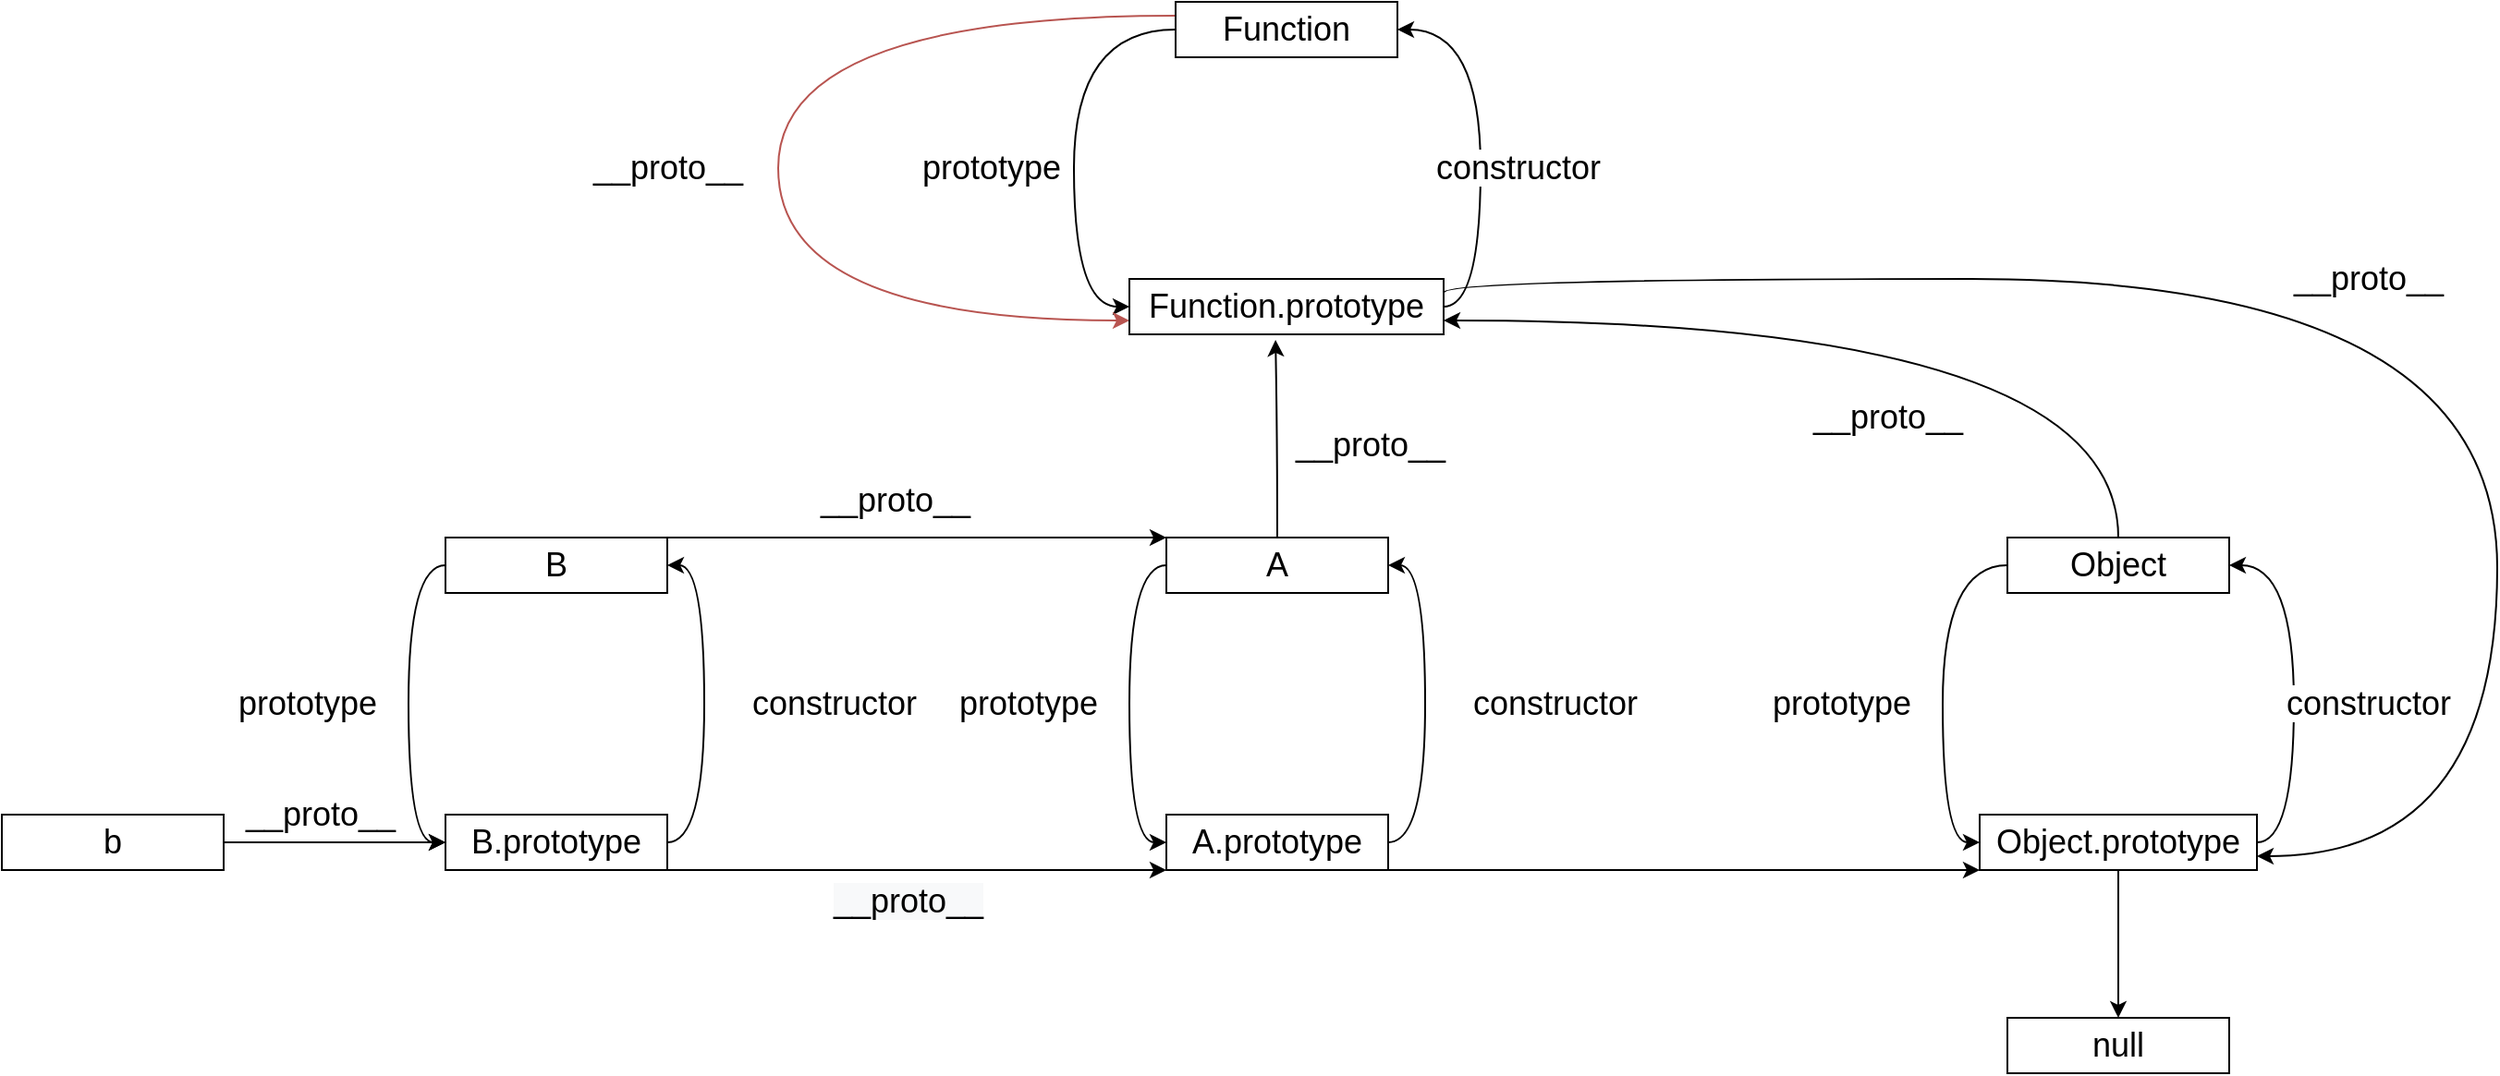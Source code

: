 <mxfile version="14.9.4" type="github">
  <diagram id="dKhZ5Zpg16U_er6FBobt" name="Page-1">
    <mxGraphModel dx="926" dy="507" grid="1" gridSize="10" guides="1" tooltips="1" connect="1" arrows="1" fold="1" page="1" pageScale="1" pageWidth="1654" pageHeight="2336" math="0" shadow="0">
      <root>
        <mxCell id="0" />
        <mxCell id="1" parent="0" />
        <mxCell id="I61Vym2kbqJ8tgAql6KG-1" style="edgeStyle=orthogonalEdgeStyle;curved=1;rounded=0;orthogonalLoop=1;jettySize=auto;html=1;exitX=0;exitY=0.5;exitDx=0;exitDy=0;entryX=0;entryY=0.5;entryDx=0;entryDy=0;fontSize=18;" edge="1" parent="1" source="I61Vym2kbqJ8tgAql6KG-3" target="I61Vym2kbqJ8tgAql6KG-6">
          <mxGeometry relative="1" as="geometry" />
        </mxCell>
        <mxCell id="I61Vym2kbqJ8tgAql6KG-2" style="edgeStyle=orthogonalEdgeStyle;curved=1;rounded=0;orthogonalLoop=1;jettySize=auto;html=1;exitX=1;exitY=0;exitDx=0;exitDy=0;entryX=0;entryY=0;entryDx=0;entryDy=0;fontSize=18;" edge="1" parent="1" source="I61Vym2kbqJ8tgAql6KG-3" target="I61Vym2kbqJ8tgAql6KG-14">
          <mxGeometry relative="1" as="geometry">
            <Array as="points">
              <mxPoint x="890" y="440" />
              <mxPoint x="890" y="440" />
            </Array>
          </mxGeometry>
        </mxCell>
        <mxCell id="I61Vym2kbqJ8tgAql6KG-3" value="&lt;font style=&quot;font-size: 18px;&quot;&gt;B&lt;/font&gt;" style="rounded=0;whiteSpace=wrap;html=1;fontSize=18;" vertex="1" parent="1">
          <mxGeometry x="630" y="440" width="120" height="30" as="geometry" />
        </mxCell>
        <mxCell id="I61Vym2kbqJ8tgAql6KG-4" style="edgeStyle=orthogonalEdgeStyle;curved=1;rounded=0;orthogonalLoop=1;jettySize=auto;html=1;exitX=1;exitY=0.5;exitDx=0;exitDy=0;entryX=1;entryY=0.5;entryDx=0;entryDy=0;fontSize=18;" edge="1" parent="1" source="I61Vym2kbqJ8tgAql6KG-6" target="I61Vym2kbqJ8tgAql6KG-3">
          <mxGeometry relative="1" as="geometry" />
        </mxCell>
        <mxCell id="I61Vym2kbqJ8tgAql6KG-5" style="edgeStyle=orthogonalEdgeStyle;curved=1;rounded=0;orthogonalLoop=1;jettySize=auto;html=1;exitX=1;exitY=1;exitDx=0;exitDy=0;entryX=0;entryY=1;entryDx=0;entryDy=0;fontSize=18;" edge="1" parent="1" source="I61Vym2kbqJ8tgAql6KG-6" target="I61Vym2kbqJ8tgAql6KG-17">
          <mxGeometry relative="1" as="geometry">
            <Array as="points">
              <mxPoint x="890" y="620" />
              <mxPoint x="890" y="620" />
            </Array>
          </mxGeometry>
        </mxCell>
        <mxCell id="I61Vym2kbqJ8tgAql6KG-6" value="&lt;font style=&quot;font-size: 18px;&quot;&gt;B.prototype&lt;/font&gt;" style="rounded=0;whiteSpace=wrap;html=1;fontSize=18;" vertex="1" parent="1">
          <mxGeometry x="630" y="590" width="120" height="30" as="geometry" />
        </mxCell>
        <mxCell id="I61Vym2kbqJ8tgAql6KG-7" value="&lt;span style=&quot;background-color: rgb(255 , 255 , 255)&quot;&gt;prototype&lt;/span&gt;" style="text;html=1;align=center;verticalAlign=middle;resizable=0;points=[];autosize=1;strokeColor=none;fontSize=18;" vertex="1" parent="1">
          <mxGeometry x="510" y="515" width="90" height="30" as="geometry" />
        </mxCell>
        <mxCell id="I61Vym2kbqJ8tgAql6KG-8" value="&lt;span style=&quot;background-color: rgb(255 , 255 , 255)&quot;&gt;constructor&lt;/span&gt;" style="text;html=1;align=center;verticalAlign=middle;resizable=0;points=[];autosize=1;strokeColor=none;fontSize=18;" vertex="1" parent="1">
          <mxGeometry x="790" y="515" width="100" height="30" as="geometry" />
        </mxCell>
        <mxCell id="I61Vym2kbqJ8tgAql6KG-9" style="edgeStyle=orthogonalEdgeStyle;curved=1;rounded=0;orthogonalLoop=1;jettySize=auto;html=1;exitX=1;exitY=0.5;exitDx=0;exitDy=0;entryX=0;entryY=0.5;entryDx=0;entryDy=0;fontSize=18;" edge="1" parent="1" source="I61Vym2kbqJ8tgAql6KG-11" target="I61Vym2kbqJ8tgAql6KG-6">
          <mxGeometry relative="1" as="geometry" />
        </mxCell>
        <mxCell id="I61Vym2kbqJ8tgAql6KG-10" value="__proto__" style="edgeLabel;html=1;align=center;verticalAlign=middle;resizable=0;points=[];fontSize=18;labelBackgroundColor=none;" vertex="1" connectable="0" parent="I61Vym2kbqJ8tgAql6KG-9">
          <mxGeometry x="-0.133" y="1" relative="1" as="geometry">
            <mxPoint y="-14" as="offset" />
          </mxGeometry>
        </mxCell>
        <mxCell id="I61Vym2kbqJ8tgAql6KG-11" value="&lt;font style=&quot;font-size: 18px&quot;&gt;b&lt;/font&gt;" style="rounded=0;whiteSpace=wrap;html=1;fontSize=18;" vertex="1" parent="1">
          <mxGeometry x="390" y="590" width="120" height="30" as="geometry" />
        </mxCell>
        <mxCell id="I61Vym2kbqJ8tgAql6KG-12" style="edgeStyle=orthogonalEdgeStyle;curved=1;rounded=0;orthogonalLoop=1;jettySize=auto;html=1;exitX=0;exitY=0.5;exitDx=0;exitDy=0;entryX=0;entryY=0.5;entryDx=0;entryDy=0;fontSize=18;" edge="1" parent="1" source="I61Vym2kbqJ8tgAql6KG-14" target="I61Vym2kbqJ8tgAql6KG-17">
          <mxGeometry relative="1" as="geometry" />
        </mxCell>
        <mxCell id="I61Vym2kbqJ8tgAql6KG-13" style="edgeStyle=orthogonalEdgeStyle;curved=1;rounded=0;orthogonalLoop=1;jettySize=auto;html=1;exitX=0.5;exitY=0;exitDx=0;exitDy=0;entryX=0.465;entryY=1.1;entryDx=0;entryDy=0;entryPerimeter=0;fontSize=18;" edge="1" parent="1" source="I61Vym2kbqJ8tgAql6KG-14" target="I61Vym2kbqJ8tgAql6KG-26">
          <mxGeometry relative="1" as="geometry" />
        </mxCell>
        <mxCell id="I61Vym2kbqJ8tgAql6KG-14" value="&lt;font style=&quot;font-size: 18px&quot;&gt;A&lt;/font&gt;" style="rounded=0;whiteSpace=wrap;html=1;fontSize=18;" vertex="1" parent="1">
          <mxGeometry x="1020" y="440" width="120" height="30" as="geometry" />
        </mxCell>
        <mxCell id="I61Vym2kbqJ8tgAql6KG-15" style="edgeStyle=orthogonalEdgeStyle;curved=1;rounded=0;orthogonalLoop=1;jettySize=auto;html=1;exitX=1;exitY=0.5;exitDx=0;exitDy=0;entryX=1;entryY=0.5;entryDx=0;entryDy=0;fontSize=18;" edge="1" parent="1" source="I61Vym2kbqJ8tgAql6KG-17" target="I61Vym2kbqJ8tgAql6KG-14">
          <mxGeometry relative="1" as="geometry" />
        </mxCell>
        <mxCell id="I61Vym2kbqJ8tgAql6KG-16" style="edgeStyle=orthogonalEdgeStyle;curved=1;rounded=0;orthogonalLoop=1;jettySize=auto;html=1;exitX=1;exitY=1;exitDx=0;exitDy=0;entryX=0;entryY=1;entryDx=0;entryDy=0;fontSize=18;" edge="1" parent="1" source="I61Vym2kbqJ8tgAql6KG-17" target="I61Vym2kbqJ8tgAql6KG-36">
          <mxGeometry relative="1" as="geometry">
            <Array as="points">
              <mxPoint x="1310" y="620" />
              <mxPoint x="1310" y="620" />
            </Array>
          </mxGeometry>
        </mxCell>
        <mxCell id="I61Vym2kbqJ8tgAql6KG-17" value="&lt;font style=&quot;font-size: 18px&quot;&gt;A.prototype&lt;/font&gt;" style="rounded=0;whiteSpace=wrap;html=1;fontSize=18;" vertex="1" parent="1">
          <mxGeometry x="1020" y="590" width="120" height="30" as="geometry" />
        </mxCell>
        <mxCell id="I61Vym2kbqJ8tgAql6KG-18" value="&lt;span style=&quot;background-color: rgb(255 , 255 , 255)&quot;&gt;prototype&lt;/span&gt;" style="text;html=1;align=center;verticalAlign=middle;resizable=0;points=[];autosize=1;strokeColor=none;fontSize=18;" vertex="1" parent="1">
          <mxGeometry x="900" y="515" width="90" height="30" as="geometry" />
        </mxCell>
        <mxCell id="I61Vym2kbqJ8tgAql6KG-19" value="&lt;span style=&quot;background-color: rgb(255 , 255 , 255)&quot;&gt;constructor&lt;/span&gt;" style="text;html=1;align=center;verticalAlign=middle;resizable=0;points=[];autosize=1;strokeColor=none;fontSize=18;" vertex="1" parent="1">
          <mxGeometry x="1180" y="515" width="100" height="30" as="geometry" />
        </mxCell>
        <mxCell id="I61Vym2kbqJ8tgAql6KG-20" value="&lt;meta charset=&quot;utf-8&quot;&gt;&lt;span style=&quot;color: rgb(0, 0, 0); font-family: helvetica; font-size: 18px; font-style: normal; font-weight: 400; letter-spacing: normal; text-align: center; text-indent: 0px; text-transform: none; word-spacing: 0px; background-color: rgb(248, 249, 250); display: inline; float: none;&quot;&gt;__proto__&lt;/span&gt;" style="text;whiteSpace=wrap;html=1;fontSize=18;" vertex="1" parent="1">
          <mxGeometry x="837.5" y="620" width="85" height="40" as="geometry" />
        </mxCell>
        <mxCell id="I61Vym2kbqJ8tgAql6KG-21" style="edgeStyle=orthogonalEdgeStyle;curved=1;rounded=0;orthogonalLoop=1;jettySize=auto;html=1;exitX=0;exitY=0.5;exitDx=0;exitDy=0;fontSize=18;entryX=0;entryY=0.5;entryDx=0;entryDy=0;" edge="1" parent="1" source="I61Vym2kbqJ8tgAql6KG-23" target="I61Vym2kbqJ8tgAql6KG-26">
          <mxGeometry relative="1" as="geometry">
            <mxPoint x="990" y="315" as="targetPoint" />
            <Array as="points">
              <mxPoint x="970" y="165" />
              <mxPoint x="970" y="315" />
            </Array>
          </mxGeometry>
        </mxCell>
        <mxCell id="I61Vym2kbqJ8tgAql6KG-22" style="edgeStyle=orthogonalEdgeStyle;curved=1;rounded=0;orthogonalLoop=1;jettySize=auto;html=1;exitX=0;exitY=0.25;exitDx=0;exitDy=0;entryX=0;entryY=0.75;entryDx=0;entryDy=0;fontSize=18;fillColor=#f8cecc;strokeColor=#b85450;" edge="1" parent="1" source="I61Vym2kbqJ8tgAql6KG-23" target="I61Vym2kbqJ8tgAql6KG-26">
          <mxGeometry relative="1" as="geometry">
            <Array as="points">
              <mxPoint x="810" y="158" />
              <mxPoint x="810" y="323" />
            </Array>
          </mxGeometry>
        </mxCell>
        <mxCell id="I61Vym2kbqJ8tgAql6KG-23" value="&lt;font style=&quot;font-size: 18px&quot;&gt;Function&lt;/font&gt;" style="rounded=0;whiteSpace=wrap;html=1;fontSize=18;" vertex="1" parent="1">
          <mxGeometry x="1025" y="150" width="120" height="30" as="geometry" />
        </mxCell>
        <mxCell id="I61Vym2kbqJ8tgAql6KG-24" style="edgeStyle=orthogonalEdgeStyle;curved=1;rounded=0;orthogonalLoop=1;jettySize=auto;html=1;exitX=1;exitY=0.5;exitDx=0;exitDy=0;entryX=1;entryY=0.5;entryDx=0;entryDy=0;fontSize=18;" edge="1" parent="1" source="I61Vym2kbqJ8tgAql6KG-26" target="I61Vym2kbqJ8tgAql6KG-23">
          <mxGeometry relative="1" as="geometry" />
        </mxCell>
        <mxCell id="I61Vym2kbqJ8tgAql6KG-25" style="edgeStyle=orthogonalEdgeStyle;curved=1;rounded=0;orthogonalLoop=1;jettySize=auto;html=1;exitX=1;exitY=0.25;exitDx=0;exitDy=0;entryX=1;entryY=0.75;entryDx=0;entryDy=0;fontSize=18;" edge="1" parent="1" source="I61Vym2kbqJ8tgAql6KG-26" target="I61Vym2kbqJ8tgAql6KG-36">
          <mxGeometry relative="1" as="geometry">
            <Array as="points">
              <mxPoint x="1170" y="300" />
              <mxPoint x="1740" y="300" />
              <mxPoint x="1740" y="613" />
            </Array>
          </mxGeometry>
        </mxCell>
        <mxCell id="I61Vym2kbqJ8tgAql6KG-26" value="&lt;font style=&quot;font-size: 18px&quot;&gt;Function.prototype&lt;/font&gt;" style="rounded=0;whiteSpace=wrap;html=1;fontSize=18;" vertex="1" parent="1">
          <mxGeometry x="1000" y="300" width="170" height="30" as="geometry" />
        </mxCell>
        <mxCell id="I61Vym2kbqJ8tgAql6KG-27" value="&lt;span style=&quot;background-color: rgb(255 , 255 , 255)&quot;&gt;prototype&lt;/span&gt;" style="text;html=1;align=center;verticalAlign=middle;resizable=0;points=[];autosize=1;strokeColor=none;fontSize=18;" vertex="1" parent="1">
          <mxGeometry x="880" y="225" width="90" height="30" as="geometry" />
        </mxCell>
        <mxCell id="I61Vym2kbqJ8tgAql6KG-28" value="&lt;span style=&quot;background-color: rgb(255 , 255 , 255)&quot;&gt;constructor&lt;/span&gt;" style="text;html=1;align=center;verticalAlign=middle;resizable=0;points=[];autosize=1;strokeColor=none;fontSize=18;" vertex="1" parent="1">
          <mxGeometry x="1160" y="225" width="100" height="30" as="geometry" />
        </mxCell>
        <mxCell id="I61Vym2kbqJ8tgAql6KG-29" value="__proto__" style="text;html=1;align=center;verticalAlign=middle;resizable=0;points=[];autosize=1;strokeColor=none;fontSize=18;" vertex="1" parent="1">
          <mxGeometry x="700" y="225" width="100" height="30" as="geometry" />
        </mxCell>
        <mxCell id="I61Vym2kbqJ8tgAql6KG-30" value="__proto__" style="text;html=1;align=center;verticalAlign=middle;resizable=0;points=[];autosize=1;strokeColor=none;fontSize=18;" vertex="1" parent="1">
          <mxGeometry x="1080" y="375" width="100" height="30" as="geometry" />
        </mxCell>
        <mxCell id="I61Vym2kbqJ8tgAql6KG-31" style="edgeStyle=orthogonalEdgeStyle;curved=1;rounded=0;orthogonalLoop=1;jettySize=auto;html=1;exitX=0;exitY=0.5;exitDx=0;exitDy=0;entryX=0;entryY=0.5;entryDx=0;entryDy=0;fontSize=18;" edge="1" parent="1" source="I61Vym2kbqJ8tgAql6KG-33" target="I61Vym2kbqJ8tgAql6KG-36">
          <mxGeometry relative="1" as="geometry">
            <Array as="points">
              <mxPoint x="1440" y="455" />
              <mxPoint x="1440" y="605" />
            </Array>
          </mxGeometry>
        </mxCell>
        <mxCell id="I61Vym2kbqJ8tgAql6KG-32" style="edgeStyle=orthogonalEdgeStyle;curved=1;rounded=0;orthogonalLoop=1;jettySize=auto;html=1;exitX=0.5;exitY=0;exitDx=0;exitDy=0;entryX=1;entryY=0.75;entryDx=0;entryDy=0;fontSize=18;" edge="1" parent="1" source="I61Vym2kbqJ8tgAql6KG-33" target="I61Vym2kbqJ8tgAql6KG-26">
          <mxGeometry relative="1" as="geometry" />
        </mxCell>
        <mxCell id="I61Vym2kbqJ8tgAql6KG-33" value="&lt;font style=&quot;font-size: 18px&quot;&gt;Object&lt;/font&gt;" style="rounded=0;whiteSpace=wrap;html=1;fontSize=18;" vertex="1" parent="1">
          <mxGeometry x="1475" y="440" width="120" height="30" as="geometry" />
        </mxCell>
        <mxCell id="I61Vym2kbqJ8tgAql6KG-34" style="edgeStyle=orthogonalEdgeStyle;curved=1;rounded=0;orthogonalLoop=1;jettySize=auto;html=1;exitX=1;exitY=0.5;exitDx=0;exitDy=0;entryX=1;entryY=0.5;entryDx=0;entryDy=0;fontSize=18;" edge="1" parent="1" source="I61Vym2kbqJ8tgAql6KG-36" target="I61Vym2kbqJ8tgAql6KG-33">
          <mxGeometry relative="1" as="geometry" />
        </mxCell>
        <mxCell id="I61Vym2kbqJ8tgAql6KG-35" style="edgeStyle=orthogonalEdgeStyle;curved=1;rounded=0;orthogonalLoop=1;jettySize=auto;html=1;exitX=0.5;exitY=1;exitDx=0;exitDy=0;entryX=0.5;entryY=0;entryDx=0;entryDy=0;fontSize=18;" edge="1" parent="1" source="I61Vym2kbqJ8tgAql6KG-36" target="I61Vym2kbqJ8tgAql6KG-40">
          <mxGeometry relative="1" as="geometry" />
        </mxCell>
        <mxCell id="I61Vym2kbqJ8tgAql6KG-36" value="&lt;font style=&quot;font-size: 18px&quot;&gt;Object.prototype&lt;/font&gt;" style="rounded=0;whiteSpace=wrap;html=1;fontSize=18;" vertex="1" parent="1">
          <mxGeometry x="1460" y="590" width="150" height="30" as="geometry" />
        </mxCell>
        <mxCell id="I61Vym2kbqJ8tgAql6KG-37" value="&lt;span style=&quot;background-color: rgb(255 , 255 , 255)&quot;&gt;prototype&lt;/span&gt;" style="text;html=1;align=center;verticalAlign=middle;resizable=0;points=[];autosize=1;strokeColor=none;fontSize=18;" vertex="1" parent="1">
          <mxGeometry x="1340" y="515" width="90" height="30" as="geometry" />
        </mxCell>
        <mxCell id="I61Vym2kbqJ8tgAql6KG-38" value="&lt;span style=&quot;background-color: rgb(255 , 255 , 255)&quot;&gt;constructor&lt;/span&gt;" style="text;html=1;align=center;verticalAlign=middle;resizable=0;points=[];autosize=1;strokeColor=none;fontSize=18;" vertex="1" parent="1">
          <mxGeometry x="1620" y="515" width="100" height="30" as="geometry" />
        </mxCell>
        <mxCell id="I61Vym2kbqJ8tgAql6KG-39" value="__proto__" style="text;html=1;align=center;verticalAlign=middle;resizable=0;points=[];autosize=1;strokeColor=none;fontSize=18;" vertex="1" parent="1">
          <mxGeometry x="822.5" y="405" width="100" height="30" as="geometry" />
        </mxCell>
        <mxCell id="I61Vym2kbqJ8tgAql6KG-40" value="&lt;font style=&quot;font-size: 18px&quot;&gt;null&lt;/font&gt;" style="rounded=0;whiteSpace=wrap;html=1;fontSize=18;" vertex="1" parent="1">
          <mxGeometry x="1475" y="700" width="120" height="30" as="geometry" />
        </mxCell>
        <mxCell id="I61Vym2kbqJ8tgAql6KG-41" value="__proto__" style="text;html=1;align=center;verticalAlign=middle;resizable=0;points=[];autosize=1;strokeColor=none;fontSize=18;" vertex="1" parent="1">
          <mxGeometry x="1360" y="360" width="100" height="30" as="geometry" />
        </mxCell>
        <mxCell id="I61Vym2kbqJ8tgAql6KG-42" value="__proto__" style="text;html=1;align=center;verticalAlign=middle;resizable=0;points=[];autosize=1;strokeColor=none;fontSize=18;" vertex="1" parent="1">
          <mxGeometry x="1620" y="285" width="100" height="30" as="geometry" />
        </mxCell>
      </root>
    </mxGraphModel>
  </diagram>
</mxfile>
